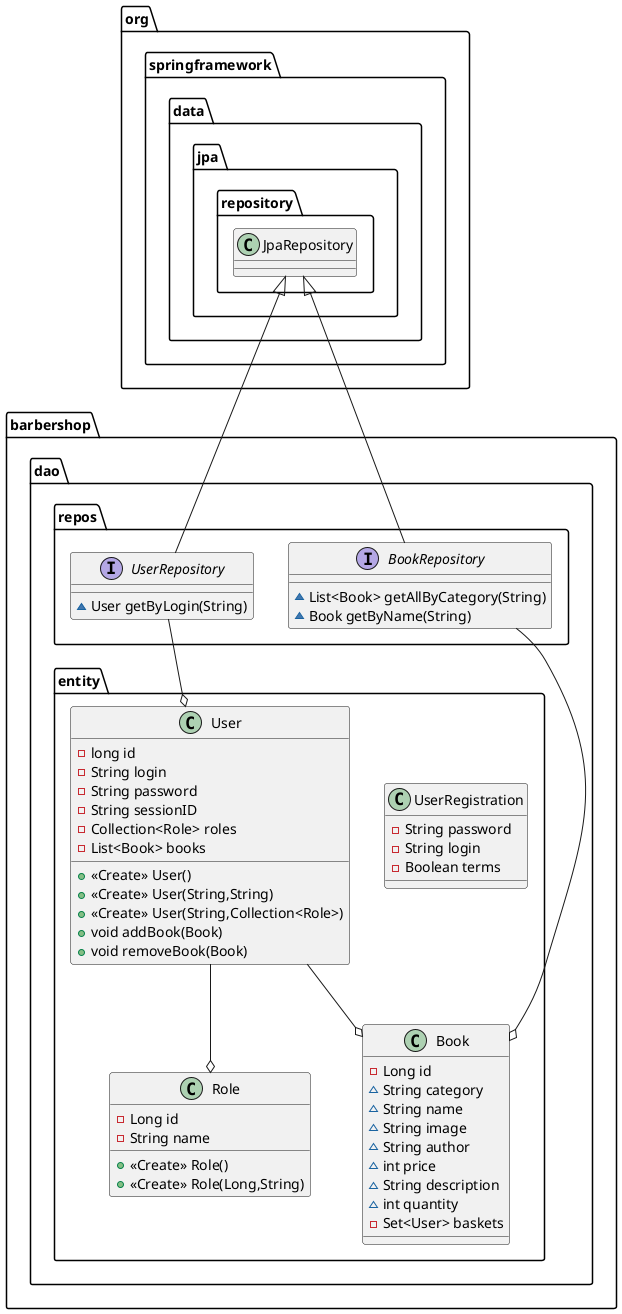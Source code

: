 @startuml
class barbershop.dao.entity.Role {
- Long id
- String name
+ <<Create>> Role()
+ <<Create>> Role(Long,String)
}
class barbershop.dao.entity.UserRegistration {
- String password
- String login
- Boolean terms
}
class barbershop.dao.entity.User {
- long id
- String login
- String password
- String sessionID
- Collection<Role> roles
- List<Book> books
+ <<Create>> User()
+ <<Create>> User(String,String)
+ <<Create>> User(String,Collection<Role>)
+ void addBook(Book)
+ void removeBook(Book)
}
class barbershop.dao.entity.Book {
- Long id
~ String category
~ String name
~ String image
~ String author
~ int price
~ String description
~ int quantity
- Set<User> baskets
}
interface barbershop.dao.repos.UserRepository {
~ User getByLogin(String)
}
interface barbershop.dao.repos.BookRepository {
~ List<Book> getAllByCategory(String)
~ Book getByName(String)
}


org.springframework.data.jpa.repository.JpaRepository <|-- barbershop.dao.repos.UserRepository
org.springframework.data.jpa.repository.JpaRepository <|-- barbershop.dao.repos.BookRepository
barbershop.dao.entity.User --o barbershop.dao.entity.Book
barbershop.dao.entity.User --o barbershop.dao.entity.Role
barbershop.dao.repos.UserRepository --o barbershop.dao.entity.User
barbershop.dao.repos.BookRepository --o barbershop.dao.entity.Book
@enduml
